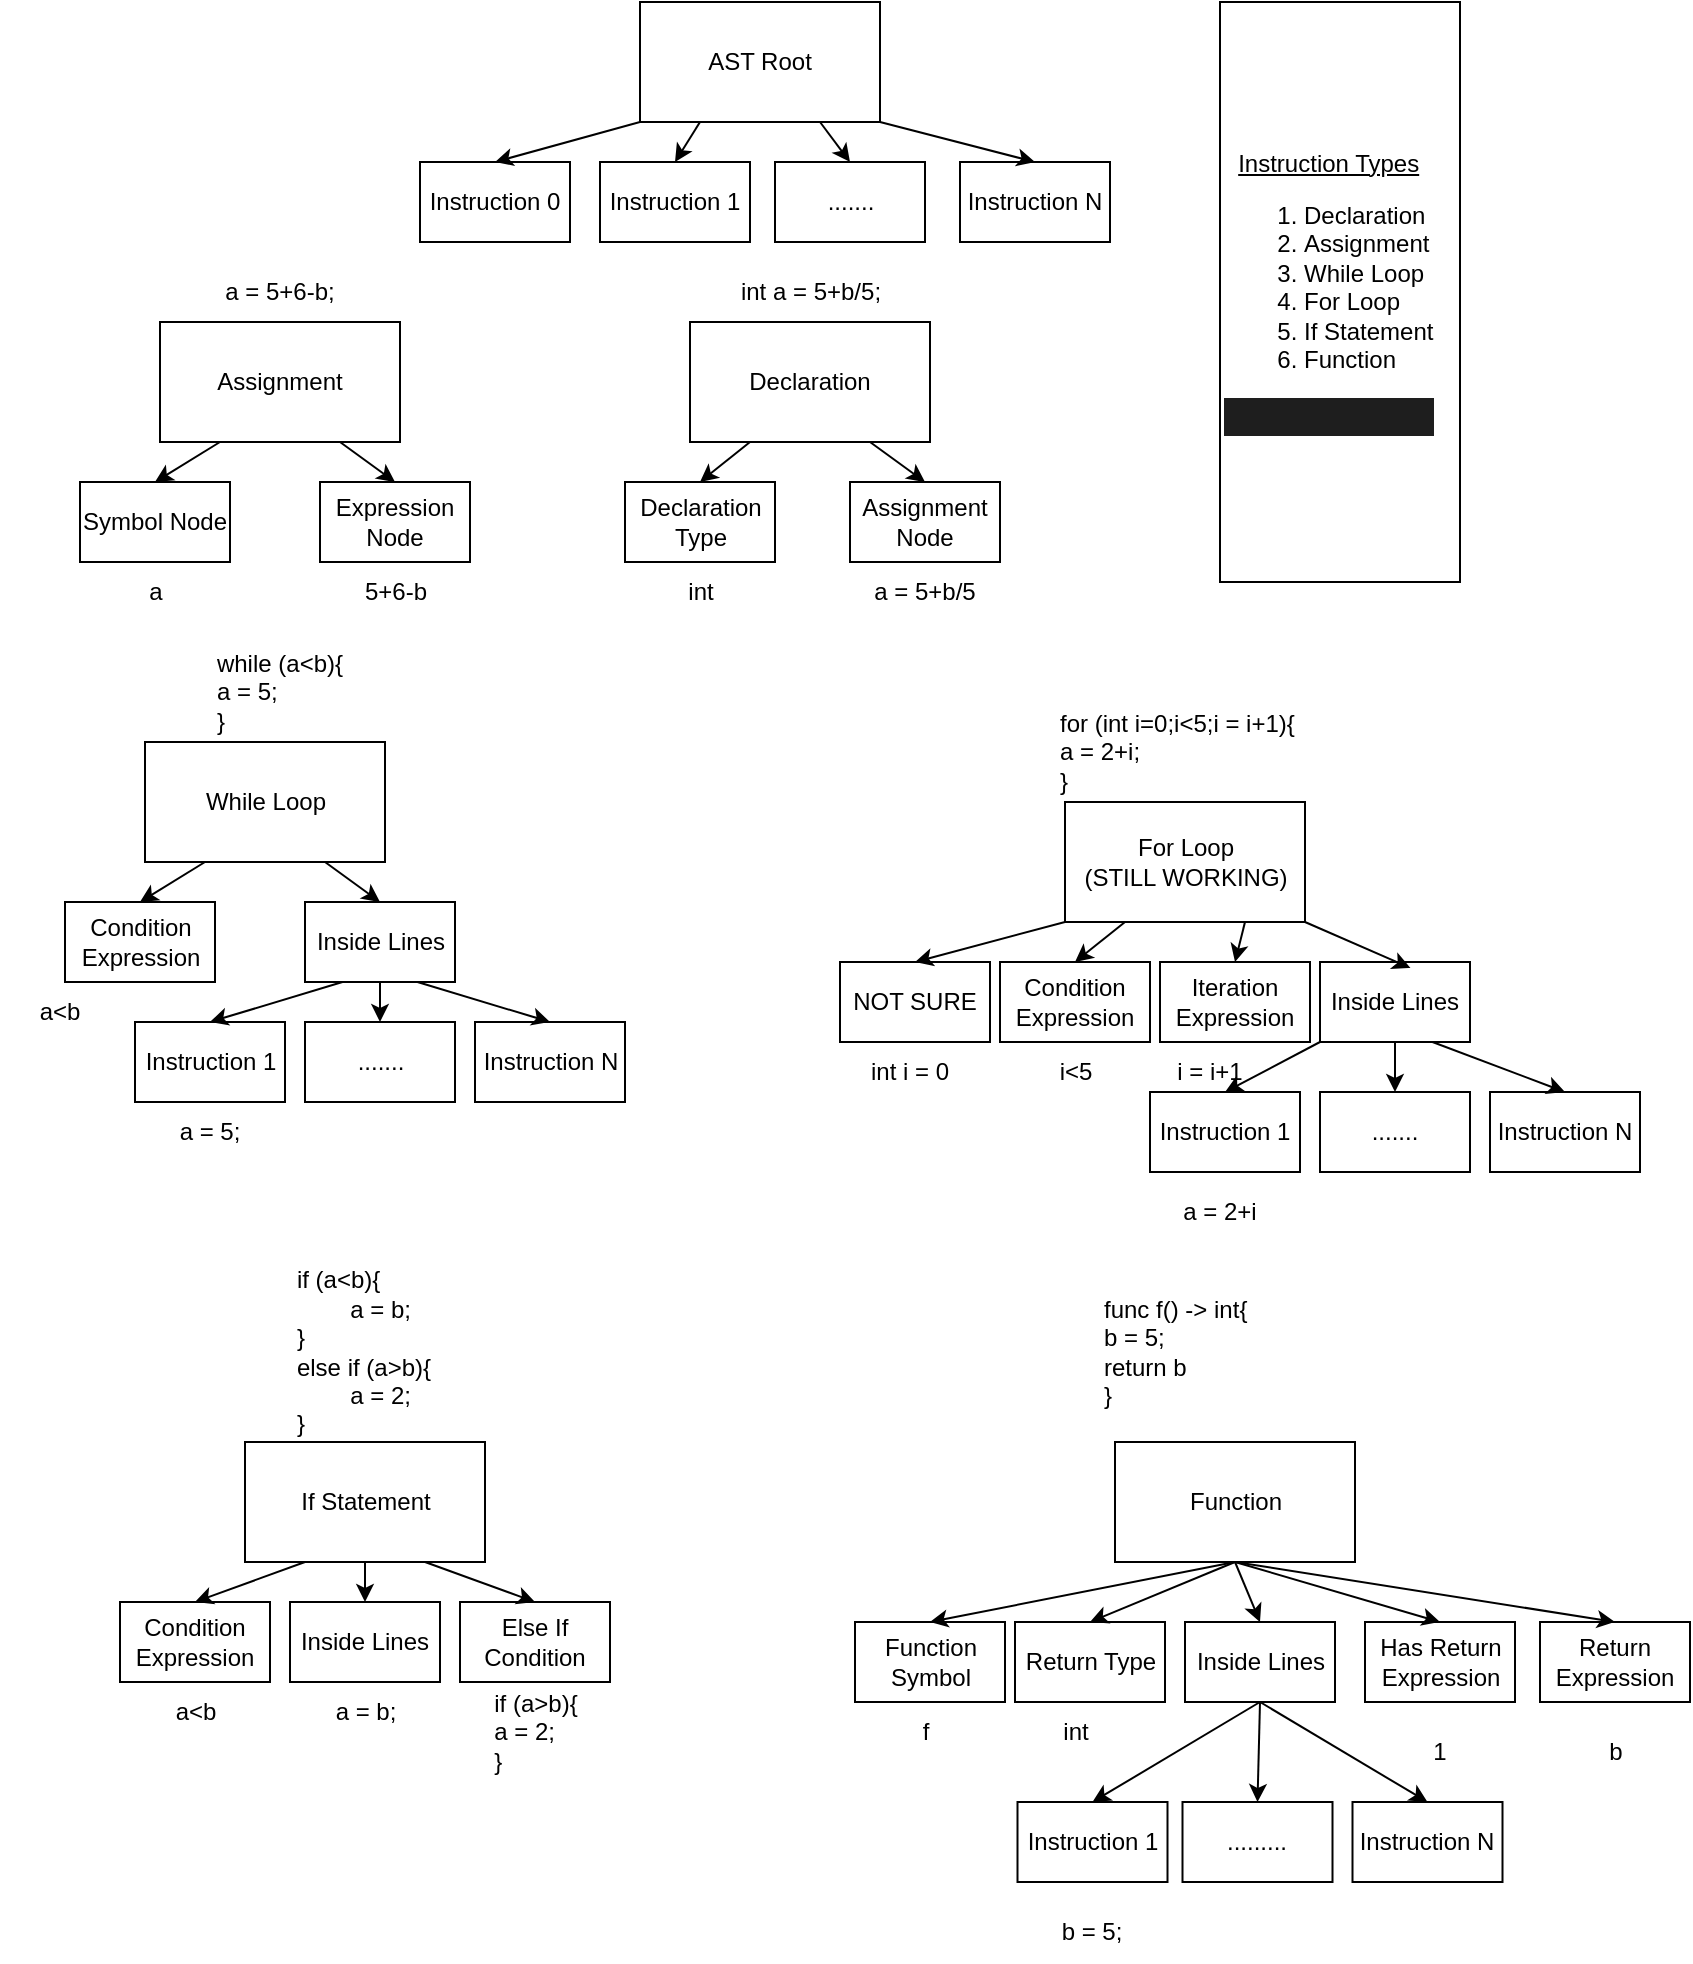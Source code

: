 <mxfile>
    <diagram id="gMOyLGP2sj8Hus9oxY61" name="Page-1">
        <mxGraphModel dx="1125" dy="1125" grid="1" gridSize="10" guides="1" tooltips="1" connect="1" arrows="1" fold="1" page="1" pageScale="1" pageWidth="850" pageHeight="1100" math="0" shadow="0">
            <root>
                <mxCell id="0"/>
                <mxCell id="1" parent="0"/>
                <mxCell id="2" value="AST Root" style="whiteSpace=wrap;html=1;" parent="1" vertex="1">
                    <mxGeometry x="320" y="40" width="120" height="60" as="geometry"/>
                </mxCell>
                <mxCell id="4" value="Instruction 0&lt;span style=&quot;color: rgba(0, 0, 0, 0); font-family: monospace; font-size: 0px; text-align: start;&quot;&gt;%3CmxGraphModel%3E%3Croot%3E%3CmxCell%20id%3D%220%22%2F%3E%3CmxCell%20id%3D%221%22%20parent%3D%220%22%2F%3E%3CmxCell%20id%3D%222%22%20value%3D%22AST%20Root%22%20style%3D%22whiteSpace%3Dwrap%3Bhtml%3D1%3B%22%20vertex%3D%221%22%20parent%3D%221%22%3E%3CmxGeometry%20x%3D%22290%22%20y%3D%2240%22%20width%3D%22120%22%20height%3D%2260%22%20as%3D%22geometry%22%2F%3E%3C%2FmxCell%3E%3C%2Froot%3E%3C%2FmxGraphModel%3E&lt;/span&gt;" style="whiteSpace=wrap;html=1;" parent="1" vertex="1">
                    <mxGeometry x="210" y="120" width="75" height="40" as="geometry"/>
                </mxCell>
                <mxCell id="5" value="Instruction 1" style="whiteSpace=wrap;html=1;" parent="1" vertex="1">
                    <mxGeometry x="300" y="120" width="75" height="40" as="geometry"/>
                </mxCell>
                <mxCell id="7" value="......." style="whiteSpace=wrap;html=1;" parent="1" vertex="1">
                    <mxGeometry x="387.5" y="120" width="75" height="40" as="geometry"/>
                </mxCell>
                <mxCell id="8" value="Instruction N" style="whiteSpace=wrap;html=1;" parent="1" vertex="1">
                    <mxGeometry x="480" y="120" width="75" height="40" as="geometry"/>
                </mxCell>
                <mxCell id="9" value="" style="edgeStyle=none;orthogonalLoop=1;jettySize=auto;html=1;exitX=0;exitY=1;exitDx=0;exitDy=0;entryX=0.5;entryY=0;entryDx=0;entryDy=0;" parent="1" source="2" target="4" edge="1">
                    <mxGeometry width="80" relative="1" as="geometry">
                        <mxPoint x="390" y="210" as="sourcePoint"/>
                        <mxPoint x="150" y="140" as="targetPoint"/>
                        <Array as="points"/>
                    </mxGeometry>
                </mxCell>
                <mxCell id="10" value="" style="edgeStyle=none;orthogonalLoop=1;jettySize=auto;html=1;exitX=0.25;exitY=1;exitDx=0;exitDy=0;entryX=0.5;entryY=0;entryDx=0;entryDy=0;" parent="1" source="2" target="5" edge="1">
                    <mxGeometry width="80" relative="1" as="geometry">
                        <mxPoint x="330" y="110" as="sourcePoint"/>
                        <mxPoint x="257.5" y="130" as="targetPoint"/>
                        <Array as="points"/>
                    </mxGeometry>
                </mxCell>
                <mxCell id="11" value="" style="edgeStyle=none;orthogonalLoop=1;jettySize=auto;html=1;exitX=0.75;exitY=1;exitDx=0;exitDy=0;entryX=0.5;entryY=0;entryDx=0;entryDy=0;" parent="1" source="2" target="7" edge="1">
                    <mxGeometry width="80" relative="1" as="geometry">
                        <mxPoint x="360" y="110" as="sourcePoint"/>
                        <mxPoint x="347.5" y="130" as="targetPoint"/>
                        <Array as="points"/>
                    </mxGeometry>
                </mxCell>
                <mxCell id="12" value="" style="edgeStyle=none;orthogonalLoop=1;jettySize=auto;html=1;exitX=1;exitY=1;exitDx=0;exitDy=0;entryX=0.5;entryY=0;entryDx=0;entryDy=0;" parent="1" source="2" target="8" edge="1">
                    <mxGeometry width="80" relative="1" as="geometry">
                        <mxPoint x="370" y="120" as="sourcePoint"/>
                        <mxPoint x="357.5" y="140" as="targetPoint"/>
                        <Array as="points"/>
                    </mxGeometry>
                </mxCell>
                <mxCell id="13" value="&lt;div style=&quot;text-align: center;&quot;&gt;&lt;u style=&quot;background-color: initial;&quot;&gt;Instruction Types&lt;/u&gt;&lt;/div&gt;&lt;div style=&quot;&quot;&gt;&lt;ol&gt;&lt;li&gt;Declaration&lt;/li&gt;&lt;li&gt;Assignment&lt;/li&gt;&lt;li&gt;While Loop&lt;/li&gt;&lt;li&gt;For Loop&lt;/li&gt;&lt;li&gt;If Statement&lt;/li&gt;&lt;li&gt;Function&lt;/li&gt;&lt;/ol&gt;&lt;/div&gt;&lt;div style=&quot;color: rgb(212, 212, 212); background-color: rgb(30, 30, 30); font-family: Consolas, &amp;quot;Courier New&amp;quot;, monospace; font-size: 14px; line-height: 19px;&quot;&gt;&lt;div&gt;&amp;nbsp; &amp;nbsp;&lt;/div&gt;&lt;/div&gt;" style="whiteSpace=wrap;html=1;align=left;" parent="1" vertex="1">
                    <mxGeometry x="610" y="40" width="120" height="290" as="geometry"/>
                </mxCell>
                <mxCell id="15" value="Assignment" style="whiteSpace=wrap;html=1;" parent="1" vertex="1">
                    <mxGeometry x="80" y="200" width="120" height="60" as="geometry"/>
                </mxCell>
                <mxCell id="16" value="Symbol Node" style="whiteSpace=wrap;html=1;" parent="1" vertex="1">
                    <mxGeometry x="40" y="280" width="75" height="40" as="geometry"/>
                </mxCell>
                <mxCell id="17" value="Expression Node" style="whiteSpace=wrap;html=1;" parent="1" vertex="1">
                    <mxGeometry x="160" y="280" width="75" height="40" as="geometry"/>
                </mxCell>
                <mxCell id="18" value="" style="edgeStyle=none;orthogonalLoop=1;jettySize=auto;html=1;entryX=0.5;entryY=0;entryDx=0;entryDy=0;exitX=0.25;exitY=1;exitDx=0;exitDy=0;" parent="1" source="15" target="16" edge="1">
                    <mxGeometry width="80" relative="1" as="geometry">
                        <mxPoint x="390" y="190" as="sourcePoint"/>
                        <mxPoint x="470" y="190" as="targetPoint"/>
                        <Array as="points"/>
                    </mxGeometry>
                </mxCell>
                <mxCell id="19" value="" style="edgeStyle=none;orthogonalLoop=1;jettySize=auto;html=1;entryX=0.5;entryY=0;entryDx=0;entryDy=0;exitX=0.75;exitY=1;exitDx=0;exitDy=0;" parent="1" source="15" target="17" edge="1">
                    <mxGeometry width="80" relative="1" as="geometry">
                        <mxPoint x="120" y="270" as="sourcePoint"/>
                        <mxPoint x="87.5" y="290" as="targetPoint"/>
                        <Array as="points"/>
                    </mxGeometry>
                </mxCell>
                <mxCell id="20" value="a = 5+6-b;" style="text;strokeColor=none;align=center;fillColor=none;html=1;verticalAlign=middle;whiteSpace=wrap;rounded=0;" parent="1" vertex="1">
                    <mxGeometry x="110" y="170" width="60" height="30" as="geometry"/>
                </mxCell>
                <mxCell id="21" value="a" style="text;strokeColor=none;align=center;fillColor=none;html=1;verticalAlign=middle;whiteSpace=wrap;rounded=0;" parent="1" vertex="1">
                    <mxGeometry x="47.5" y="320" width="60" height="30" as="geometry"/>
                </mxCell>
                <mxCell id="22" value="5+6-b" style="text;strokeColor=none;align=center;fillColor=none;html=1;verticalAlign=middle;whiteSpace=wrap;rounded=0;" parent="1" vertex="1">
                    <mxGeometry x="167.5" y="320" width="60" height="30" as="geometry"/>
                </mxCell>
                <mxCell id="23" value="Declaration" style="whiteSpace=wrap;html=1;" parent="1" vertex="1">
                    <mxGeometry x="345" y="200" width="120" height="60" as="geometry"/>
                </mxCell>
                <mxCell id="24" value="Declaration Type" style="whiteSpace=wrap;html=1;" parent="1" vertex="1">
                    <mxGeometry x="312.5" y="280" width="75" height="40" as="geometry"/>
                </mxCell>
                <mxCell id="25" value="Assignment Node" style="whiteSpace=wrap;html=1;" parent="1" vertex="1">
                    <mxGeometry x="425" y="280" width="75" height="40" as="geometry"/>
                </mxCell>
                <mxCell id="26" value="" style="edgeStyle=none;orthogonalLoop=1;jettySize=auto;html=1;entryX=0.5;entryY=0;entryDx=0;entryDy=0;exitX=0.25;exitY=1;exitDx=0;exitDy=0;" parent="1" source="23" target="24" edge="1">
                    <mxGeometry width="80" relative="1" as="geometry">
                        <mxPoint x="390" y="250" as="sourcePoint"/>
                        <mxPoint x="470" y="250" as="targetPoint"/>
                        <Array as="points"/>
                    </mxGeometry>
                </mxCell>
                <mxCell id="27" value="" style="edgeStyle=none;orthogonalLoop=1;jettySize=auto;html=1;entryX=0.5;entryY=0;entryDx=0;entryDy=0;exitX=0.75;exitY=1;exitDx=0;exitDy=0;" parent="1" source="23" target="25" edge="1">
                    <mxGeometry width="80" relative="1" as="geometry">
                        <mxPoint x="385" y="270" as="sourcePoint"/>
                        <mxPoint x="367.5" y="290" as="targetPoint"/>
                        <Array as="points"/>
                    </mxGeometry>
                </mxCell>
                <mxCell id="28" value="int a = 5+b/5;" style="text;strokeColor=none;align=center;fillColor=none;html=1;verticalAlign=middle;whiteSpace=wrap;rounded=0;" parent="1" vertex="1">
                    <mxGeometry x="367.5" y="170" width="75" height="30" as="geometry"/>
                </mxCell>
                <mxCell id="29" value="int&lt;span style=&quot;color: rgba(0, 0, 0, 0); font-family: monospace; font-size: 0px; text-align: start;&quot;&gt;%3CmxGraphModel%3E%3Croot%3E%3CmxCell%20id%3D%220%22%2F%3E%3CmxCell%20id%3D%221%22%20parent%3D%220%22%2F%3E%3CmxCell%20id%3D%222%22%20value%3D%22int%20a%20%3D%205%2Bb%2F5%3B%22%20style%3D%22text%3BstrokeColor%3Dnone%3Balign%3Dcenter%3BfillColor%3Dnone%3Bhtml%3D1%3BverticalAlign%3Dmiddle%3BwhiteSpace%3Dwrap%3Brounded%3D0%3B%22%20vertex%3D%221%22%20parent%3D%221%22%3E%3CmxGeometry%20x%3D%22367.5%22%20y%3D%22170%22%20width%3D%2275%22%20height%3D%2230%22%20as%3D%22geometry%22%2F%3E%3C%2FmxCell%3E%3C%2Froot%3E%3C%2FmxGraphModel%3E&lt;/span&gt;" style="text;strokeColor=none;align=center;fillColor=none;html=1;verticalAlign=middle;whiteSpace=wrap;rounded=0;" parent="1" vertex="1">
                    <mxGeometry x="312.5" y="320" width="75" height="30" as="geometry"/>
                </mxCell>
                <mxCell id="30" value="a = 5+b/5" style="text;strokeColor=none;align=center;fillColor=none;html=1;verticalAlign=middle;whiteSpace=wrap;rounded=0;" parent="1" vertex="1">
                    <mxGeometry x="425" y="320" width="75" height="30" as="geometry"/>
                </mxCell>
                <mxCell id="38" value="While Loop" style="whiteSpace=wrap;html=1;" parent="1" vertex="1">
                    <mxGeometry x="72.5" y="410" width="120" height="60" as="geometry"/>
                </mxCell>
                <mxCell id="39" value="Condition Expression" style="whiteSpace=wrap;html=1;" parent="1" vertex="1">
                    <mxGeometry x="32.5" y="490" width="75" height="40" as="geometry"/>
                </mxCell>
                <mxCell id="40" value="Inside Lines" style="whiteSpace=wrap;html=1;" parent="1" vertex="1">
                    <mxGeometry x="152.5" y="490" width="75" height="40" as="geometry"/>
                </mxCell>
                <mxCell id="41" value="" style="edgeStyle=none;orthogonalLoop=1;jettySize=auto;html=1;entryX=0.5;entryY=0;entryDx=0;entryDy=0;exitX=0.25;exitY=1;exitDx=0;exitDy=0;" parent="1" source="38" target="39" edge="1">
                    <mxGeometry width="80" relative="1" as="geometry">
                        <mxPoint x="382.5" y="400" as="sourcePoint"/>
                        <mxPoint x="462.5" y="400" as="targetPoint"/>
                        <Array as="points"/>
                    </mxGeometry>
                </mxCell>
                <mxCell id="42" value="" style="edgeStyle=none;orthogonalLoop=1;jettySize=auto;html=1;entryX=0.5;entryY=0;entryDx=0;entryDy=0;exitX=0.75;exitY=1;exitDx=0;exitDy=0;" parent="1" source="38" target="40" edge="1">
                    <mxGeometry width="80" relative="1" as="geometry">
                        <mxPoint x="112.5" y="480" as="sourcePoint"/>
                        <mxPoint x="80" y="500" as="targetPoint"/>
                        <Array as="points"/>
                    </mxGeometry>
                </mxCell>
                <mxCell id="46" value="Instruction 1" style="whiteSpace=wrap;html=1;" parent="1" vertex="1">
                    <mxGeometry x="67.5" y="550" width="75" height="40" as="geometry"/>
                </mxCell>
                <mxCell id="47" value="......." style="whiteSpace=wrap;html=1;" parent="1" vertex="1">
                    <mxGeometry x="152.5" y="550" width="75" height="40" as="geometry"/>
                </mxCell>
                <mxCell id="48" value="Instruction N" style="whiteSpace=wrap;html=1;" parent="1" vertex="1">
                    <mxGeometry x="237.5" y="550" width="75" height="40" as="geometry"/>
                </mxCell>
                <mxCell id="49" value="" style="edgeStyle=none;orthogonalLoop=1;jettySize=auto;html=1;entryX=0.5;entryY=0;entryDx=0;entryDy=0;exitX=0.25;exitY=1;exitDx=0;exitDy=0;" parent="1" source="40" target="46" edge="1">
                    <mxGeometry width="80" relative="1" as="geometry">
                        <mxPoint x="390" y="510" as="sourcePoint"/>
                        <mxPoint x="470" y="510" as="targetPoint"/>
                        <Array as="points"/>
                    </mxGeometry>
                </mxCell>
                <mxCell id="50" value="" style="edgeStyle=none;orthogonalLoop=1;jettySize=auto;html=1;entryX=0.5;entryY=0;entryDx=0;entryDy=0;exitX=0.5;exitY=1;exitDx=0;exitDy=0;" parent="1" source="40" target="47" edge="1">
                    <mxGeometry width="80" relative="1" as="geometry">
                        <mxPoint x="181.25" y="540" as="sourcePoint"/>
                        <mxPoint x="115" y="560" as="targetPoint"/>
                        <Array as="points"/>
                    </mxGeometry>
                </mxCell>
                <mxCell id="51" value="" style="edgeStyle=none;orthogonalLoop=1;jettySize=auto;html=1;entryX=0.5;entryY=0;entryDx=0;entryDy=0;exitX=0.75;exitY=1;exitDx=0;exitDy=0;" parent="1" source="40" target="48" edge="1">
                    <mxGeometry width="80" relative="1" as="geometry">
                        <mxPoint x="227.25" y="605" as="sourcePoint"/>
                        <mxPoint x="161" y="625" as="targetPoint"/>
                        <Array as="points"/>
                    </mxGeometry>
                </mxCell>
                <mxCell id="52" value="&lt;div style=&quot;text-align: left;&quot;&gt;&lt;span style=&quot;background-color: initial;&quot;&gt;while (a&amp;lt;b){&lt;/span&gt;&lt;/div&gt;&lt;div style=&quot;text-align: left;&quot;&gt;a = 5;&lt;/div&gt;&lt;div style=&quot;text-align: left;&quot;&gt;&lt;span style=&quot;background-color: initial;&quot;&gt;}&lt;/span&gt;&lt;/div&gt;" style="text;strokeColor=none;align=center;fillColor=none;html=1;verticalAlign=middle;whiteSpace=wrap;rounded=0;" parent="1" vertex="1">
                    <mxGeometry x="90" y="370" width="100" height="30" as="geometry"/>
                </mxCell>
                <mxCell id="53" value="a&amp;lt;b" style="text;strokeColor=none;align=center;fillColor=none;html=1;verticalAlign=middle;whiteSpace=wrap;rounded=0;" parent="1" vertex="1">
                    <mxGeometry y="530" width="60" height="30" as="geometry"/>
                </mxCell>
                <mxCell id="54" value="a = 5;" style="text;strokeColor=none;align=center;fillColor=none;html=1;verticalAlign=middle;whiteSpace=wrap;rounded=0;" parent="1" vertex="1">
                    <mxGeometry x="75" y="590" width="60" height="30" as="geometry"/>
                </mxCell>
                <mxCell id="55" value="For Loop&lt;br&gt;(STILL WORKING)" style="whiteSpace=wrap;html=1;" parent="1" vertex="1">
                    <mxGeometry x="532.5" y="440" width="120" height="60" as="geometry"/>
                </mxCell>
                <mxCell id="56" value="NOT SURE" style="whiteSpace=wrap;html=1;" parent="1" vertex="1">
                    <mxGeometry x="420" y="520" width="75" height="40" as="geometry"/>
                </mxCell>
                <mxCell id="57" value="Condition Expression" style="whiteSpace=wrap;html=1;" parent="1" vertex="1">
                    <mxGeometry x="500" y="520" width="75" height="40" as="geometry"/>
                </mxCell>
                <mxCell id="58" value="" style="edgeStyle=none;orthogonalLoop=1;jettySize=auto;html=1;entryX=0.5;entryY=0;entryDx=0;entryDy=0;exitX=0;exitY=1;exitDx=0;exitDy=0;" parent="1" source="55" target="56" edge="1">
                    <mxGeometry width="80" relative="1" as="geometry">
                        <mxPoint x="577.5" y="490" as="sourcePoint"/>
                        <mxPoint x="657.5" y="490" as="targetPoint"/>
                        <Array as="points"/>
                    </mxGeometry>
                </mxCell>
                <mxCell id="59" value="" style="edgeStyle=none;orthogonalLoop=1;jettySize=auto;html=1;entryX=0.5;entryY=0;entryDx=0;entryDy=0;exitX=0.25;exitY=1;exitDx=0;exitDy=0;" parent="1" source="55" target="57" edge="1">
                    <mxGeometry width="80" relative="1" as="geometry">
                        <mxPoint x="572.5" y="510" as="sourcePoint"/>
                        <mxPoint x="555" y="530" as="targetPoint"/>
                        <Array as="points"/>
                    </mxGeometry>
                </mxCell>
                <mxCell id="69" value="Iteration Expression" style="whiteSpace=wrap;html=1;" parent="1" vertex="1">
                    <mxGeometry x="580" y="520" width="75" height="40" as="geometry"/>
                </mxCell>
                <mxCell id="71" value="" style="edgeStyle=none;orthogonalLoop=1;jettySize=auto;html=1;entryX=0.5;entryY=0;entryDx=0;entryDy=0;exitX=0.75;exitY=1;exitDx=0;exitDy=0;" parent="1" source="55" target="69" edge="1">
                    <mxGeometry width="80" relative="1" as="geometry">
                        <mxPoint x="470" y="490" as="sourcePoint"/>
                        <mxPoint x="550" y="490" as="targetPoint"/>
                        <Array as="points"/>
                    </mxGeometry>
                </mxCell>
                <mxCell id="72" value="Inside Lines" style="whiteSpace=wrap;html=1;" parent="1" vertex="1">
                    <mxGeometry x="660" y="520" width="75" height="40" as="geometry"/>
                </mxCell>
                <mxCell id="73" value="" style="edgeStyle=none;orthogonalLoop=1;jettySize=auto;html=1;exitX=1;exitY=1;exitDx=0;exitDy=0;entryX=0.603;entryY=0.075;entryDx=0;entryDy=0;entryPerimeter=0;" parent="1" source="55" target="72" edge="1">
                    <mxGeometry width="80" relative="1" as="geometry">
                        <mxPoint x="670" y="500" as="sourcePoint"/>
                        <mxPoint x="750" y="500" as="targetPoint"/>
                        <Array as="points"/>
                    </mxGeometry>
                </mxCell>
                <mxCell id="77" value="Instruction 1" style="whiteSpace=wrap;html=1;" parent="1" vertex="1">
                    <mxGeometry x="575" y="585" width="75" height="40" as="geometry"/>
                </mxCell>
                <mxCell id="78" value="......." style="whiteSpace=wrap;html=1;" parent="1" vertex="1">
                    <mxGeometry x="660" y="585" width="75" height="40" as="geometry"/>
                </mxCell>
                <mxCell id="79" value="Instruction N" style="whiteSpace=wrap;html=1;" parent="1" vertex="1">
                    <mxGeometry x="745" y="585" width="75" height="40" as="geometry"/>
                </mxCell>
                <mxCell id="80" value="" style="edgeStyle=none;orthogonalLoop=1;jettySize=auto;html=1;entryX=0.5;entryY=0;entryDx=0;entryDy=0;exitX=0.75;exitY=1;exitDx=0;exitDy=0;" parent="1" source="72" target="79" edge="1">
                    <mxGeometry width="80" relative="1" as="geometry">
                        <mxPoint x="760" y="530" as="sourcePoint"/>
                        <mxPoint x="590" y="490" as="targetPoint"/>
                        <Array as="points"/>
                    </mxGeometry>
                </mxCell>
                <mxCell id="81" value="" style="edgeStyle=none;orthogonalLoop=1;jettySize=auto;html=1;entryX=0.5;entryY=0;entryDx=0;entryDy=0;exitX=0.5;exitY=1;exitDx=0;exitDy=0;" parent="1" source="72" target="78" edge="1">
                    <mxGeometry width="80" relative="1" as="geometry">
                        <mxPoint x="510" y="490" as="sourcePoint"/>
                        <mxPoint x="590" y="490" as="targetPoint"/>
                        <Array as="points"/>
                    </mxGeometry>
                </mxCell>
                <mxCell id="82" value="" style="edgeStyle=none;orthogonalLoop=1;jettySize=auto;html=1;entryX=0.5;entryY=0;entryDx=0;entryDy=0;exitX=0;exitY=1;exitDx=0;exitDy=0;" parent="1" source="72" target="77" edge="1">
                    <mxGeometry width="80" relative="1" as="geometry">
                        <mxPoint x="510" y="490" as="sourcePoint"/>
                        <mxPoint x="590" y="490" as="targetPoint"/>
                        <Array as="points"/>
                    </mxGeometry>
                </mxCell>
                <mxCell id="83" value="for (int i=0;i&amp;lt;5;i = i+1){&lt;br&gt;a = 2+i;&lt;br&gt;}" style="text;strokeColor=none;align=left;fillColor=none;html=1;verticalAlign=middle;whiteSpace=wrap;rounded=0;" parent="1" vertex="1">
                    <mxGeometry x="527.5" y="400" width="130" height="30" as="geometry"/>
                </mxCell>
                <mxCell id="84" value="int i = 0" style="text;strokeColor=none;align=center;fillColor=none;html=1;verticalAlign=middle;whiteSpace=wrap;rounded=0;" parent="1" vertex="1">
                    <mxGeometry x="425" y="560" width="60" height="30" as="geometry"/>
                </mxCell>
                <mxCell id="85" value="i&amp;lt;5" style="text;strokeColor=none;align=center;fillColor=none;html=1;verticalAlign=middle;whiteSpace=wrap;rounded=0;" parent="1" vertex="1">
                    <mxGeometry x="507.5" y="560" width="60" height="30" as="geometry"/>
                </mxCell>
                <mxCell id="86" value="i = i+1" style="text;strokeColor=none;align=center;fillColor=none;html=1;verticalAlign=middle;whiteSpace=wrap;rounded=0;" parent="1" vertex="1">
                    <mxGeometry x="575" y="560" width="60" height="30" as="geometry"/>
                </mxCell>
                <mxCell id="89" value="a = 2+i" style="text;strokeColor=none;align=center;fillColor=none;html=1;verticalAlign=middle;whiteSpace=wrap;rounded=0;" parent="1" vertex="1">
                    <mxGeometry x="580" y="630" width="60" height="30" as="geometry"/>
                </mxCell>
                <mxCell id="90" value="If Statement" style="whiteSpace=wrap;html=1;" parent="1" vertex="1">
                    <mxGeometry x="122.5" y="760" width="120" height="60" as="geometry"/>
                </mxCell>
                <mxCell id="91" value="Condition Expression" style="whiteSpace=wrap;html=1;" parent="1" vertex="1">
                    <mxGeometry x="60" y="840" width="75" height="40" as="geometry"/>
                </mxCell>
                <mxCell id="92" value="" style="edgeStyle=none;orthogonalLoop=1;jettySize=auto;html=1;entryX=0.5;entryY=0;entryDx=0;entryDy=0;exitX=0.25;exitY=1;exitDx=0;exitDy=0;" parent="1" source="90" target="91" edge="1">
                    <mxGeometry width="80" relative="1" as="geometry">
                        <mxPoint x="173.75" y="712" as="sourcePoint"/>
                        <mxPoint x="107.5" y="732" as="targetPoint"/>
                        <Array as="points"/>
                    </mxGeometry>
                </mxCell>
                <mxCell id="93" value="Inside Lines" style="whiteSpace=wrap;html=1;" parent="1" vertex="1">
                    <mxGeometry x="145" y="840" width="75" height="40" as="geometry"/>
                </mxCell>
                <mxCell id="95" value="" style="edgeStyle=none;orthogonalLoop=1;jettySize=auto;html=1;entryX=0.5;entryY=0;entryDx=0;entryDy=0;exitX=0.5;exitY=1;exitDx=0;exitDy=0;" parent="1" source="90" target="93" edge="1">
                    <mxGeometry width="80" relative="1" as="geometry">
                        <mxPoint x="162.5" y="830" as="sourcePoint"/>
                        <mxPoint x="107.5" y="850" as="targetPoint"/>
                        <Array as="points"/>
                    </mxGeometry>
                </mxCell>
                <mxCell id="96" value="Else If Condition" style="whiteSpace=wrap;html=1;" parent="1" vertex="1">
                    <mxGeometry x="230" y="840" width="75" height="40" as="geometry"/>
                </mxCell>
                <mxCell id="97" value="" style="edgeStyle=none;orthogonalLoop=1;jettySize=auto;html=1;entryX=0.5;entryY=0;entryDx=0;entryDy=0;exitX=0.75;exitY=1;exitDx=0;exitDy=0;" parent="1" source="90" target="96" edge="1">
                    <mxGeometry width="80" relative="1" as="geometry">
                        <mxPoint x="192.5" y="830" as="sourcePoint"/>
                        <mxPoint x="192.5" y="850" as="targetPoint"/>
                        <Array as="points"/>
                    </mxGeometry>
                </mxCell>
                <mxCell id="98" value="&lt;div style=&quot;text-align: left;&quot;&gt;&lt;span style=&quot;background-color: initial;&quot;&gt;if (a&amp;lt;b){&lt;/span&gt;&lt;/div&gt;&lt;div style=&quot;text-align: left;&quot;&gt;&lt;span style=&quot;white-space: pre;&quot;&gt;&#9;&lt;/span&gt;a = b;&lt;br&gt;&lt;/div&gt;&lt;div style=&quot;text-align: left;&quot;&gt;&lt;span style=&quot;background-color: initial;&quot;&gt;}&lt;/span&gt;&lt;/div&gt;&lt;div style=&quot;text-align: left;&quot;&gt;&lt;span style=&quot;background-color: initial;&quot;&gt;else if (a&amp;gt;b){&lt;/span&gt;&lt;/div&gt;&lt;div style=&quot;text-align: left;&quot;&gt;&lt;span style=&quot;background-color: initial;&quot;&gt;&lt;span style=&quot;white-space: pre;&quot;&gt;&#9;&lt;/span&gt;a = 2;&lt;br&gt;&lt;/span&gt;&lt;/div&gt;&lt;div style=&quot;text-align: left;&quot;&gt;&lt;span style=&quot;background-color: initial;&quot;&gt;}&lt;/span&gt;&lt;/div&gt;" style="text;strokeColor=none;align=center;fillColor=none;html=1;verticalAlign=middle;whiteSpace=wrap;rounded=0;" parent="1" vertex="1">
                    <mxGeometry x="142.5" y="700" width="77.5" height="30" as="geometry"/>
                </mxCell>
                <mxCell id="99" value="a&amp;lt;b" style="text;strokeColor=none;align=center;fillColor=none;html=1;verticalAlign=middle;whiteSpace=wrap;rounded=0;" parent="1" vertex="1">
                    <mxGeometry x="67.5" y="880" width="60" height="30" as="geometry"/>
                </mxCell>
                <mxCell id="101" value="a = b;" style="text;strokeColor=none;align=center;fillColor=none;html=1;verticalAlign=middle;whiteSpace=wrap;rounded=0;" parent="1" vertex="1">
                    <mxGeometry x="152.5" y="880" width="60" height="30" as="geometry"/>
                </mxCell>
                <mxCell id="102" value="&lt;div style=&quot;text-align: left;&quot;&gt;&lt;span style=&quot;background-color: initial;&quot;&gt;if (a&amp;gt;b){&lt;/span&gt;&lt;/div&gt;&lt;div style=&quot;text-align: left;&quot;&gt;&lt;span style=&quot;background-color: initial;&quot;&gt;a = 2;&lt;/span&gt;&lt;/div&gt;&lt;div style=&quot;text-align: left;&quot;&gt;&lt;span style=&quot;background-color: initial;&quot;&gt;}&lt;/span&gt;&lt;/div&gt;" style="text;strokeColor=none;align=center;fillColor=none;html=1;verticalAlign=middle;whiteSpace=wrap;rounded=0;" parent="1" vertex="1">
                    <mxGeometry x="237.5" y="890" width="60" height="30" as="geometry"/>
                </mxCell>
                <mxCell id="104" value="func f() -&amp;gt; int{&lt;br&gt;b = 5;&lt;br&gt;return b&lt;br&gt;}" style="text;strokeColor=none;align=left;fillColor=none;html=1;verticalAlign=middle;whiteSpace=wrap;rounded=0;" vertex="1" parent="1">
                    <mxGeometry x="550" y="685" width="85" height="60" as="geometry"/>
                </mxCell>
                <mxCell id="105" value="Function" style="whiteSpace=wrap;html=1;" vertex="1" parent="1">
                    <mxGeometry x="557.5" y="760" width="120" height="60" as="geometry"/>
                </mxCell>
                <mxCell id="106" value="Function Symbol" style="whiteSpace=wrap;html=1;" vertex="1" parent="1">
                    <mxGeometry x="427.5" y="850" width="75" height="40" as="geometry"/>
                </mxCell>
                <mxCell id="107" value="Return Type" style="whiteSpace=wrap;html=1;" vertex="1" parent="1">
                    <mxGeometry x="507.5" y="850" width="75" height="40" as="geometry"/>
                </mxCell>
                <mxCell id="108" value="Inside Lines" style="whiteSpace=wrap;html=1;" vertex="1" parent="1">
                    <mxGeometry x="592.5" y="850" width="75" height="40" as="geometry"/>
                </mxCell>
                <mxCell id="109" value="Has Return Expression" style="whiteSpace=wrap;html=1;" vertex="1" parent="1">
                    <mxGeometry x="682.5" y="850" width="75" height="40" as="geometry"/>
                </mxCell>
                <mxCell id="110" value="Return Expression" style="whiteSpace=wrap;html=1;" vertex="1" parent="1">
                    <mxGeometry x="770" y="850" width="75" height="40" as="geometry"/>
                </mxCell>
                <mxCell id="111" value="f" style="text;strokeColor=none;align=center;fillColor=none;html=1;verticalAlign=middle;whiteSpace=wrap;rounded=0;" vertex="1" parent="1">
                    <mxGeometry x="432.5" y="890" width="60" height="30" as="geometry"/>
                </mxCell>
                <mxCell id="112" value="int" style="text;strokeColor=none;align=center;fillColor=none;html=1;verticalAlign=middle;whiteSpace=wrap;rounded=0;" vertex="1" parent="1">
                    <mxGeometry x="507.5" y="890" width="60" height="30" as="geometry"/>
                </mxCell>
                <mxCell id="114" value="Instruction 1" style="whiteSpace=wrap;html=1;" vertex="1" parent="1">
                    <mxGeometry x="508.75" y="940" width="75" height="40" as="geometry"/>
                </mxCell>
                <mxCell id="115" value="........." style="whiteSpace=wrap;html=1;" vertex="1" parent="1">
                    <mxGeometry x="591.25" y="940" width="75" height="40" as="geometry"/>
                </mxCell>
                <mxCell id="116" value="Instruction N" style="whiteSpace=wrap;html=1;" vertex="1" parent="1">
                    <mxGeometry x="676.25" y="940" width="75" height="40" as="geometry"/>
                </mxCell>
                <mxCell id="117" value="" style="edgeStyle=none;orthogonalLoop=1;jettySize=auto;html=1;entryX=0.5;entryY=0;entryDx=0;entryDy=0;exitX=0.5;exitY=1;exitDx=0;exitDy=0;" edge="1" parent="1" source="108" target="114">
                    <mxGeometry width="80" relative="1" as="geometry">
                        <mxPoint x="222.5" y="830" as="sourcePoint"/>
                        <mxPoint x="277.5" y="850" as="targetPoint"/>
                        <Array as="points"/>
                    </mxGeometry>
                </mxCell>
                <mxCell id="118" value="" style="edgeStyle=none;orthogonalLoop=1;jettySize=auto;html=1;entryX=0.5;entryY=0;entryDx=0;entryDy=0;exitX=0.5;exitY=1;exitDx=0;exitDy=0;" edge="1" parent="1" source="108" target="115">
                    <mxGeometry width="80" relative="1" as="geometry">
                        <mxPoint x="640" y="900" as="sourcePoint"/>
                        <mxPoint x="556.25" y="950" as="targetPoint"/>
                        <Array as="points"/>
                    </mxGeometry>
                </mxCell>
                <mxCell id="119" value="" style="edgeStyle=none;orthogonalLoop=1;jettySize=auto;html=1;entryX=0.5;entryY=0;entryDx=0;entryDy=0;exitX=0.5;exitY=1;exitDx=0;exitDy=0;" edge="1" parent="1" source="108" target="116">
                    <mxGeometry width="80" relative="1" as="geometry">
                        <mxPoint x="650" y="910" as="sourcePoint"/>
                        <mxPoint x="566.25" y="960" as="targetPoint"/>
                        <Array as="points"/>
                    </mxGeometry>
                </mxCell>
                <mxCell id="120" value="b = 5;" style="text;strokeColor=none;align=center;fillColor=none;html=1;verticalAlign=middle;whiteSpace=wrap;rounded=0;" vertex="1" parent="1">
                    <mxGeometry x="516.25" y="990" width="60" height="30" as="geometry"/>
                </mxCell>
                <mxCell id="121" value="1" style="text;strokeColor=none;align=center;fillColor=none;html=1;verticalAlign=middle;whiteSpace=wrap;rounded=0;" vertex="1" parent="1">
                    <mxGeometry x="690" y="900" width="60" height="30" as="geometry"/>
                </mxCell>
                <mxCell id="122" value="b" style="text;strokeColor=none;align=center;fillColor=none;html=1;verticalAlign=middle;whiteSpace=wrap;rounded=0;" vertex="1" parent="1">
                    <mxGeometry x="777.5" y="900" width="60" height="30" as="geometry"/>
                </mxCell>
                <mxCell id="123" value="" style="edgeStyle=none;orthogonalLoop=1;jettySize=auto;html=1;entryX=0.5;entryY=0;entryDx=0;entryDy=0;exitX=0.5;exitY=1;exitDx=0;exitDy=0;" edge="1" parent="1" source="105" target="106">
                    <mxGeometry width="80" relative="1" as="geometry">
                        <mxPoint x="640" y="900" as="sourcePoint"/>
                        <mxPoint x="556.25" y="950" as="targetPoint"/>
                        <Array as="points"/>
                    </mxGeometry>
                </mxCell>
                <mxCell id="124" value="" style="edgeStyle=none;orthogonalLoop=1;jettySize=auto;html=1;entryX=0.5;entryY=0;entryDx=0;entryDy=0;exitX=0.5;exitY=1;exitDx=0;exitDy=0;" edge="1" parent="1" source="105" target="107">
                    <mxGeometry width="80" relative="1" as="geometry">
                        <mxPoint x="627.5" y="830" as="sourcePoint"/>
                        <mxPoint x="475" y="860" as="targetPoint"/>
                        <Array as="points"/>
                    </mxGeometry>
                </mxCell>
                <mxCell id="125" value="" style="edgeStyle=none;orthogonalLoop=1;jettySize=auto;html=1;entryX=0.5;entryY=0;entryDx=0;entryDy=0;exitX=0.5;exitY=1;exitDx=0;exitDy=0;" edge="1" parent="1" source="105" target="108">
                    <mxGeometry width="80" relative="1" as="geometry">
                        <mxPoint x="637.5" y="840" as="sourcePoint"/>
                        <mxPoint x="485" y="870" as="targetPoint"/>
                        <Array as="points"/>
                    </mxGeometry>
                </mxCell>
                <mxCell id="126" value="" style="edgeStyle=none;orthogonalLoop=1;jettySize=auto;html=1;entryX=0.5;entryY=0;entryDx=0;entryDy=0;exitX=0.5;exitY=1;exitDx=0;exitDy=0;" edge="1" parent="1" source="105" target="109">
                    <mxGeometry width="80" relative="1" as="geometry">
                        <mxPoint x="647.5" y="850" as="sourcePoint"/>
                        <mxPoint x="495" y="880" as="targetPoint"/>
                        <Array as="points"/>
                    </mxGeometry>
                </mxCell>
                <mxCell id="127" value="" style="edgeStyle=none;orthogonalLoop=1;jettySize=auto;html=1;entryX=0.5;entryY=0;entryDx=0;entryDy=0;exitX=0.5;exitY=1;exitDx=0;exitDy=0;" edge="1" parent="1" source="105" target="110">
                    <mxGeometry width="80" relative="1" as="geometry">
                        <mxPoint x="657.5" y="860" as="sourcePoint"/>
                        <mxPoint x="505" y="890" as="targetPoint"/>
                        <Array as="points"/>
                    </mxGeometry>
                </mxCell>
            </root>
        </mxGraphModel>
    </diagram>
</mxfile>